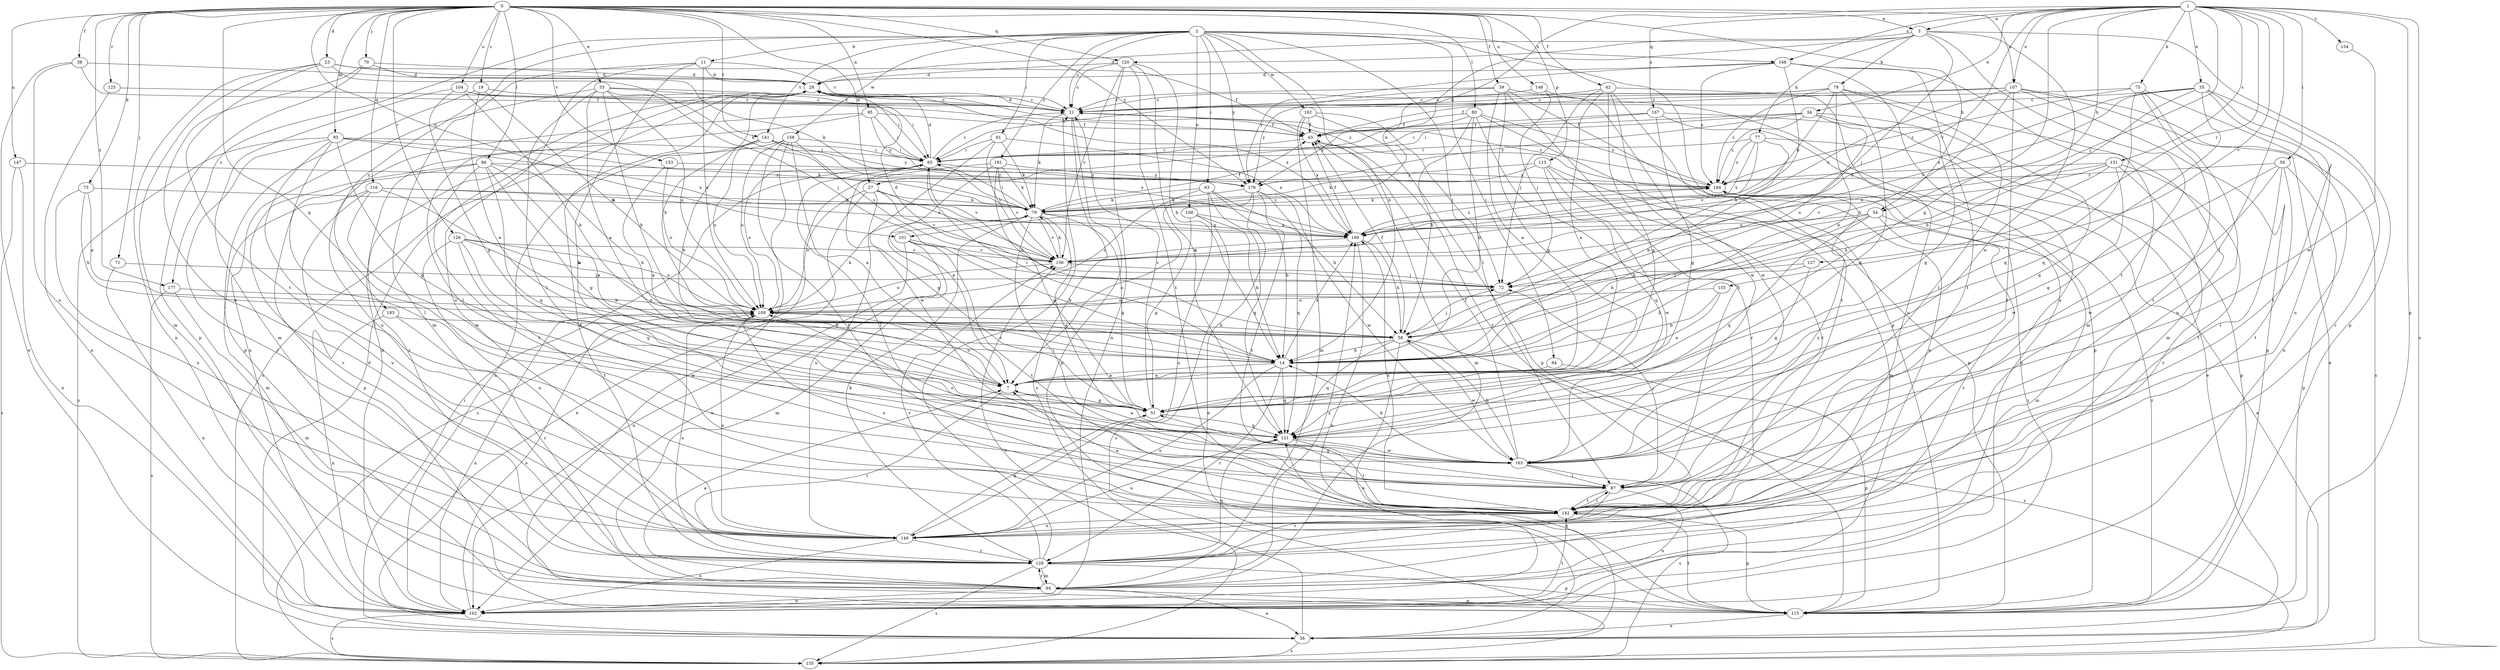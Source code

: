 strict digraph  {
0;
1;
2;
3;
7;
11;
14;
19;
21;
23;
27;
28;
33;
34;
35;
36;
38;
39;
42;
43;
51;
54;
58;
59;
61;
63;
64;
65;
70;
71;
72;
73;
75;
77;
78;
79;
80;
86;
87;
93;
94;
95;
101;
102;
104;
107;
108;
109;
113;
115;
116;
120;
121;
125;
126;
127;
128;
131;
134;
135;
141;
142;
147;
148;
149;
153;
155;
156;
158;
162;
163;
167;
168;
169;
176;
177;
181;
183;
184;
0 -> 3  [label=a];
0 -> 19  [label=c];
0 -> 23  [label=d];
0 -> 27  [label=d];
0 -> 33  [label=e];
0 -> 38  [label=f];
0 -> 39  [label=f];
0 -> 42  [label=f];
0 -> 51  [label=g];
0 -> 54  [label=h];
0 -> 70  [label=j];
0 -> 71  [label=j];
0 -> 73  [label=k];
0 -> 80  [label=l];
0 -> 86  [label=l];
0 -> 93  [label=m];
0 -> 95  [label=n];
0 -> 101  [label=n];
0 -> 104  [label=o];
0 -> 107  [label=o];
0 -> 113  [label=p];
0 -> 116  [label=q];
0 -> 120  [label=q];
0 -> 125  [label=r];
0 -> 126  [label=r];
0 -> 141  [label=t];
0 -> 147  [label=u];
0 -> 148  [label=u];
0 -> 153  [label=v];
0 -> 176  [label=y];
0 -> 177  [label=z];
1 -> 3  [label=a];
1 -> 27  [label=d];
1 -> 34  [label=e];
1 -> 35  [label=e];
1 -> 51  [label=g];
1 -> 54  [label=h];
1 -> 59  [label=i];
1 -> 72  [label=j];
1 -> 75  [label=k];
1 -> 87  [label=l];
1 -> 107  [label=o];
1 -> 115  [label=p];
1 -> 127  [label=r];
1 -> 131  [label=s];
1 -> 134  [label=s];
1 -> 135  [label=s];
1 -> 155  [label=v];
1 -> 156  [label=v];
1 -> 167  [label=x];
1 -> 168  [label=x];
2 -> 11  [label=b];
2 -> 14  [label=b];
2 -> 21  [label=c];
2 -> 61  [label=i];
2 -> 63  [label=i];
2 -> 64  [label=i];
2 -> 87  [label=l];
2 -> 108  [label=o];
2 -> 115  [label=p];
2 -> 141  [label=t];
2 -> 158  [label=w];
2 -> 162  [label=w];
2 -> 168  [label=x];
2 -> 176  [label=y];
2 -> 177  [label=z];
2 -> 181  [label=z];
2 -> 183  [label=z];
3 -> 28  [label=d];
3 -> 72  [label=j];
3 -> 77  [label=k];
3 -> 78  [label=k];
3 -> 101  [label=n];
3 -> 115  [label=p];
3 -> 120  [label=q];
3 -> 142  [label=t];
3 -> 163  [label=w];
7 -> 51  [label=g];
7 -> 109  [label=o];
7 -> 128  [label=r];
11 -> 21  [label=c];
11 -> 28  [label=d];
11 -> 94  [label=m];
11 -> 109  [label=o];
11 -> 149  [label=u];
11 -> 163  [label=w];
14 -> 7  [label=a];
14 -> 65  [label=i];
14 -> 121  [label=q];
14 -> 128  [label=r];
14 -> 149  [label=u];
14 -> 169  [label=x];
19 -> 7  [label=a];
19 -> 21  [label=c];
19 -> 109  [label=o];
19 -> 115  [label=p];
21 -> 28  [label=d];
21 -> 43  [label=f];
21 -> 79  [label=k];
21 -> 115  [label=p];
21 -> 135  [label=s];
23 -> 28  [label=d];
23 -> 43  [label=f];
23 -> 79  [label=k];
23 -> 94  [label=m];
23 -> 102  [label=n];
23 -> 142  [label=t];
27 -> 36  [label=e];
27 -> 51  [label=g];
27 -> 79  [label=k];
27 -> 109  [label=o];
27 -> 149  [label=u];
27 -> 156  [label=v];
28 -> 21  [label=c];
28 -> 58  [label=h];
28 -> 135  [label=s];
28 -> 169  [label=x];
28 -> 184  [label=z];
33 -> 7  [label=a];
33 -> 14  [label=b];
33 -> 21  [label=c];
33 -> 65  [label=i];
33 -> 72  [label=j];
33 -> 87  [label=l];
33 -> 102  [label=n];
33 -> 109  [label=o];
34 -> 43  [label=f];
34 -> 51  [label=g];
34 -> 65  [label=i];
34 -> 109  [label=o];
34 -> 121  [label=q];
34 -> 176  [label=y];
34 -> 184  [label=z];
35 -> 14  [label=b];
35 -> 21  [label=c];
35 -> 121  [label=q];
35 -> 128  [label=r];
35 -> 142  [label=t];
35 -> 149  [label=u];
35 -> 156  [label=v];
35 -> 169  [label=x];
36 -> 28  [label=d];
36 -> 65  [label=i];
36 -> 135  [label=s];
36 -> 156  [label=v];
38 -> 28  [label=d];
38 -> 36  [label=e];
38 -> 43  [label=f];
38 -> 149  [label=u];
39 -> 7  [label=a];
39 -> 21  [label=c];
39 -> 51  [label=g];
39 -> 87  [label=l];
39 -> 102  [label=n];
39 -> 115  [label=p];
39 -> 176  [label=y];
42 -> 7  [label=a];
42 -> 21  [label=c];
42 -> 51  [label=g];
42 -> 72  [label=j];
42 -> 142  [label=t];
42 -> 149  [label=u];
42 -> 163  [label=w];
43 -> 65  [label=i];
43 -> 94  [label=m];
43 -> 142  [label=t];
51 -> 21  [label=c];
51 -> 121  [label=q];
54 -> 14  [label=b];
54 -> 58  [label=h];
54 -> 94  [label=m];
54 -> 121  [label=q];
54 -> 128  [label=r];
54 -> 169  [label=x];
58 -> 14  [label=b];
58 -> 36  [label=e];
58 -> 43  [label=f];
58 -> 72  [label=j];
58 -> 121  [label=q];
58 -> 135  [label=s];
58 -> 163  [label=w];
59 -> 51  [label=g];
59 -> 87  [label=l];
59 -> 115  [label=p];
59 -> 142  [label=t];
59 -> 163  [label=w];
59 -> 184  [label=z];
61 -> 65  [label=i];
61 -> 79  [label=k];
61 -> 156  [label=v];
61 -> 163  [label=w];
61 -> 169  [label=x];
63 -> 14  [label=b];
63 -> 58  [label=h];
63 -> 79  [label=k];
63 -> 109  [label=o];
63 -> 121  [label=q];
63 -> 149  [label=u];
64 -> 7  [label=a];
64 -> 115  [label=p];
65 -> 21  [label=c];
65 -> 28  [label=d];
65 -> 51  [label=g];
65 -> 87  [label=l];
65 -> 109  [label=o];
65 -> 156  [label=v];
65 -> 184  [label=z];
70 -> 28  [label=d];
70 -> 79  [label=k];
70 -> 115  [label=p];
70 -> 149  [label=u];
71 -> 72  [label=j];
71 -> 102  [label=n];
72 -> 28  [label=d];
72 -> 109  [label=o];
73 -> 58  [label=h];
73 -> 79  [label=k];
73 -> 109  [label=o];
73 -> 149  [label=u];
75 -> 21  [label=c];
75 -> 102  [label=n];
75 -> 121  [label=q];
75 -> 142  [label=t];
75 -> 149  [label=u];
75 -> 184  [label=z];
77 -> 14  [label=b];
77 -> 65  [label=i];
77 -> 115  [label=p];
77 -> 156  [label=v];
77 -> 169  [label=x];
77 -> 184  [label=z];
78 -> 14  [label=b];
78 -> 21  [label=c];
78 -> 65  [label=i];
78 -> 79  [label=k];
78 -> 87  [label=l];
78 -> 94  [label=m];
78 -> 121  [label=q];
78 -> 184  [label=z];
79 -> 43  [label=f];
79 -> 51  [label=g];
79 -> 65  [label=i];
79 -> 87  [label=l];
79 -> 102  [label=n];
79 -> 121  [label=q];
79 -> 156  [label=v];
79 -> 169  [label=x];
79 -> 184  [label=z];
80 -> 14  [label=b];
80 -> 43  [label=f];
80 -> 58  [label=h];
80 -> 115  [label=p];
80 -> 128  [label=r];
80 -> 176  [label=y];
80 -> 184  [label=z];
86 -> 7  [label=a];
86 -> 14  [label=b];
86 -> 51  [label=g];
86 -> 115  [label=p];
86 -> 121  [label=q];
86 -> 128  [label=r];
86 -> 142  [label=t];
86 -> 176  [label=y];
87 -> 51  [label=g];
87 -> 72  [label=j];
87 -> 102  [label=n];
87 -> 128  [label=r];
87 -> 142  [label=t];
87 -> 184  [label=z];
93 -> 51  [label=g];
93 -> 65  [label=i];
93 -> 79  [label=k];
93 -> 87  [label=l];
93 -> 128  [label=r];
93 -> 135  [label=s];
93 -> 142  [label=t];
93 -> 169  [label=x];
94 -> 7  [label=a];
94 -> 36  [label=e];
94 -> 102  [label=n];
94 -> 115  [label=p];
94 -> 128  [label=r];
94 -> 169  [label=x];
95 -> 43  [label=f];
95 -> 65  [label=i];
95 -> 87  [label=l];
95 -> 149  [label=u];
95 -> 176  [label=y];
101 -> 14  [label=b];
101 -> 94  [label=m];
101 -> 102  [label=n];
101 -> 142  [label=t];
101 -> 156  [label=v];
102 -> 28  [label=d];
102 -> 109  [label=o];
102 -> 135  [label=s];
102 -> 142  [label=t];
102 -> 184  [label=z];
104 -> 14  [label=b];
104 -> 21  [label=c];
104 -> 51  [label=g];
104 -> 65  [label=i];
104 -> 94  [label=m];
107 -> 21  [label=c];
107 -> 36  [label=e];
107 -> 43  [label=f];
107 -> 58  [label=h];
107 -> 115  [label=p];
107 -> 135  [label=s];
107 -> 142  [label=t];
107 -> 169  [label=x];
108 -> 14  [label=b];
108 -> 51  [label=g];
108 -> 135  [label=s];
108 -> 169  [label=x];
109 -> 58  [label=h];
109 -> 79  [label=k];
109 -> 102  [label=n];
113 -> 79  [label=k];
113 -> 94  [label=m];
113 -> 121  [label=q];
113 -> 142  [label=t];
113 -> 163  [label=w];
113 -> 176  [label=y];
115 -> 36  [label=e];
115 -> 121  [label=q];
115 -> 142  [label=t];
115 -> 184  [label=z];
116 -> 58  [label=h];
116 -> 79  [label=k];
116 -> 94  [label=m];
116 -> 149  [label=u];
116 -> 163  [label=w];
116 -> 169  [label=x];
120 -> 14  [label=b];
120 -> 21  [label=c];
120 -> 28  [label=d];
120 -> 102  [label=n];
120 -> 121  [label=q];
120 -> 142  [label=t];
120 -> 156  [label=v];
121 -> 7  [label=a];
121 -> 142  [label=t];
121 -> 149  [label=u];
121 -> 163  [label=w];
125 -> 21  [label=c];
125 -> 102  [label=n];
126 -> 14  [label=b];
126 -> 109  [label=o];
126 -> 121  [label=q];
126 -> 142  [label=t];
126 -> 149  [label=u];
126 -> 156  [label=v];
127 -> 14  [label=b];
127 -> 51  [label=g];
127 -> 72  [label=j];
128 -> 21  [label=c];
128 -> 28  [label=d];
128 -> 79  [label=k];
128 -> 94  [label=m];
128 -> 109  [label=o];
128 -> 115  [label=p];
128 -> 121  [label=q];
128 -> 135  [label=s];
128 -> 156  [label=v];
131 -> 58  [label=h];
131 -> 128  [label=r];
131 -> 142  [label=t];
131 -> 156  [label=v];
131 -> 163  [label=w];
131 -> 169  [label=x];
131 -> 184  [label=z];
134 -> 163  [label=w];
141 -> 14  [label=b];
141 -> 65  [label=i];
141 -> 109  [label=o];
141 -> 128  [label=r];
141 -> 169  [label=x];
141 -> 176  [label=y];
142 -> 7  [label=a];
142 -> 87  [label=l];
142 -> 109  [label=o];
142 -> 115  [label=p];
142 -> 149  [label=u];
142 -> 169  [label=x];
147 -> 102  [label=n];
147 -> 135  [label=s];
147 -> 184  [label=z];
148 -> 21  [label=c];
148 -> 72  [label=j];
148 -> 163  [label=w];
149 -> 51  [label=g];
149 -> 102  [label=n];
149 -> 109  [label=o];
149 -> 128  [label=r];
153 -> 7  [label=a];
153 -> 109  [label=o];
153 -> 184  [label=z];
155 -> 7  [label=a];
155 -> 14  [label=b];
155 -> 109  [label=o];
156 -> 72  [label=j];
156 -> 79  [label=k];
156 -> 109  [label=o];
158 -> 7  [label=a];
158 -> 65  [label=i];
158 -> 102  [label=n];
158 -> 109  [label=o];
158 -> 115  [label=p];
158 -> 142  [label=t];
158 -> 156  [label=v];
162 -> 43  [label=f];
162 -> 72  [label=j];
162 -> 94  [label=m];
162 -> 115  [label=p];
162 -> 169  [label=x];
163 -> 14  [label=b];
163 -> 43  [label=f];
163 -> 58  [label=h];
163 -> 87  [label=l];
163 -> 109  [label=o];
163 -> 135  [label=s];
167 -> 36  [label=e];
167 -> 43  [label=f];
167 -> 51  [label=g];
167 -> 65  [label=i];
167 -> 102  [label=n];
168 -> 28  [label=d];
168 -> 58  [label=h];
168 -> 94  [label=m];
168 -> 142  [label=t];
168 -> 149  [label=u];
168 -> 176  [label=y];
168 -> 184  [label=z];
169 -> 43  [label=f];
169 -> 58  [label=h];
169 -> 102  [label=n];
169 -> 156  [label=v];
169 -> 184  [label=z];
176 -> 7  [label=a];
176 -> 36  [label=e];
176 -> 79  [label=k];
176 -> 121  [label=q];
176 -> 142  [label=t];
176 -> 163  [label=w];
177 -> 94  [label=m];
177 -> 109  [label=o];
177 -> 135  [label=s];
181 -> 7  [label=a];
181 -> 58  [label=h];
181 -> 79  [label=k];
181 -> 135  [label=s];
181 -> 156  [label=v];
181 -> 176  [label=y];
183 -> 58  [label=h];
183 -> 102  [label=n];
183 -> 128  [label=r];
184 -> 21  [label=c];
184 -> 36  [label=e];
184 -> 79  [label=k];
}
